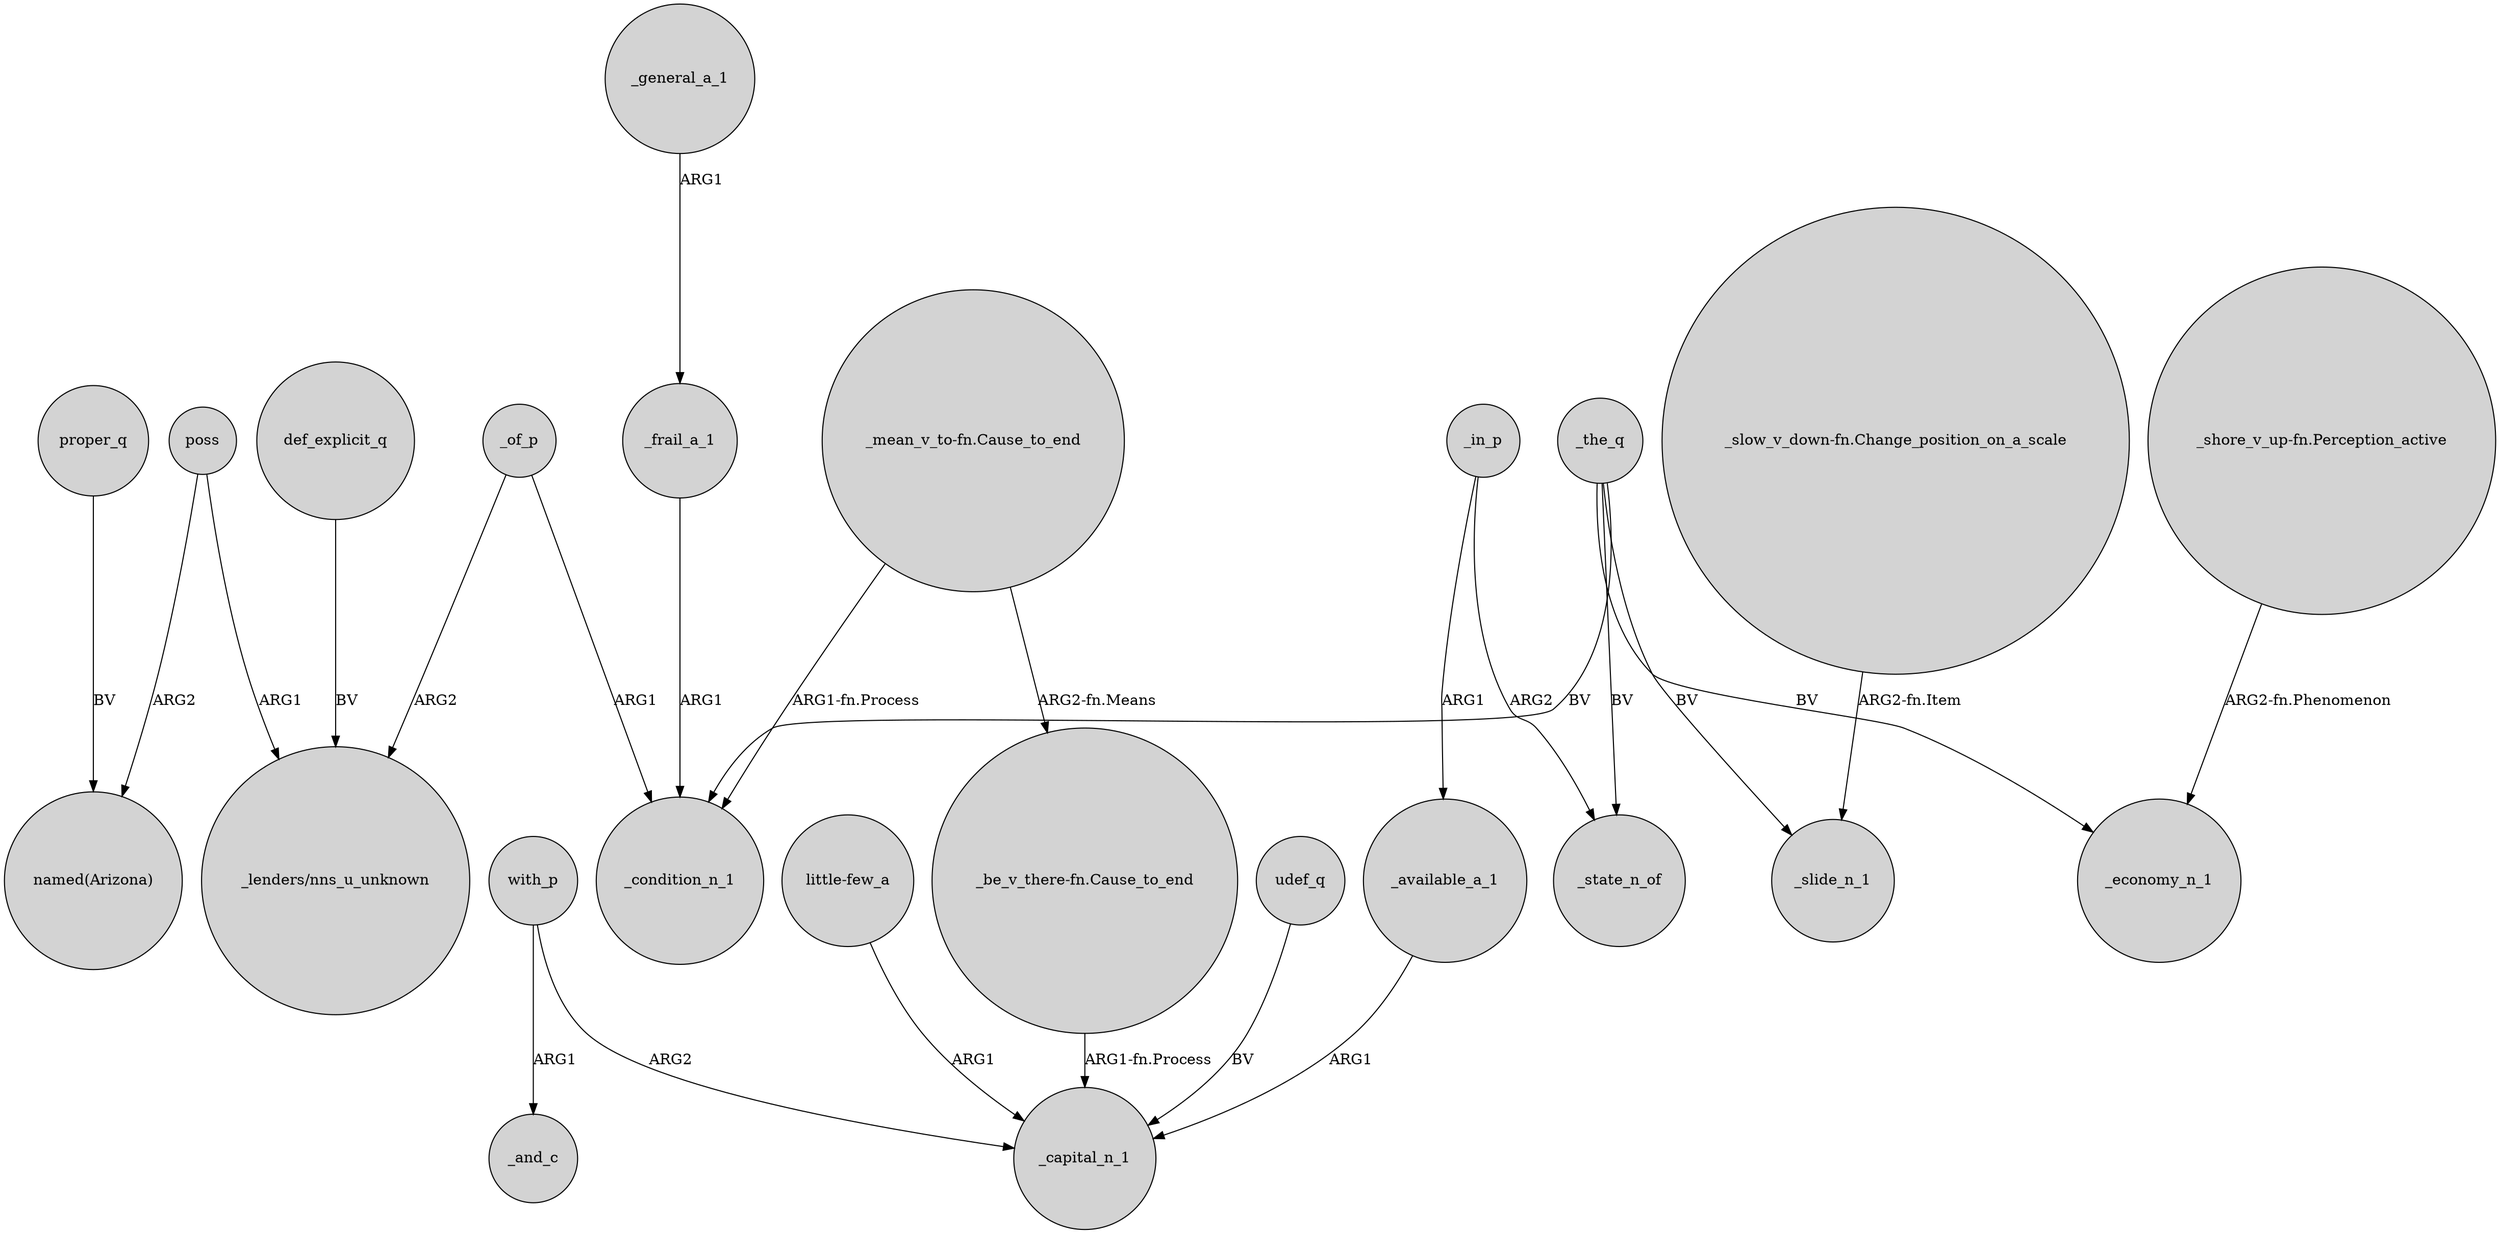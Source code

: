 digraph {
	node [shape=circle style=filled]
	proper_q -> "named(Arizona)" [label=BV]
	_the_q -> _state_n_of [label=BV]
	_of_p -> "_lenders/nns_u_unknown" [label=ARG2]
	with_p -> _and_c [label=ARG1]
	_general_a_1 -> _frail_a_1 [label=ARG1]
	"_shore_v_up-fn.Perception_active" -> _economy_n_1 [label="ARG2-fn.Phenomenon"]
	with_p -> _capital_n_1 [label=ARG2]
	_the_q -> _condition_n_1 [label=BV]
	_available_a_1 -> _capital_n_1 [label=ARG1]
	_in_p -> _available_a_1 [label=ARG1]
	def_explicit_q -> "_lenders/nns_u_unknown" [label=BV]
	"_mean_v_to-fn.Cause_to_end" -> _condition_n_1 [label="ARG1-fn.Process"]
	"little-few_a" -> _capital_n_1 [label=ARG1]
	udef_q -> _capital_n_1 [label=BV]
	_frail_a_1 -> _condition_n_1 [label=ARG1]
	"_slow_v_down-fn.Change_position_on_a_scale" -> _slide_n_1 [label="ARG2-fn.Item"]
	"_mean_v_to-fn.Cause_to_end" -> "_be_v_there-fn.Cause_to_end" [label="ARG2-fn.Means"]
	poss -> "named(Arizona)" [label=ARG2]
	_in_p -> _state_n_of [label=ARG2]
	poss -> "_lenders/nns_u_unknown" [label=ARG1]
	_the_q -> _slide_n_1 [label=BV]
	"_be_v_there-fn.Cause_to_end" -> _capital_n_1 [label="ARG1-fn.Process"]
	_of_p -> _condition_n_1 [label=ARG1]
	_the_q -> _economy_n_1 [label=BV]
}
